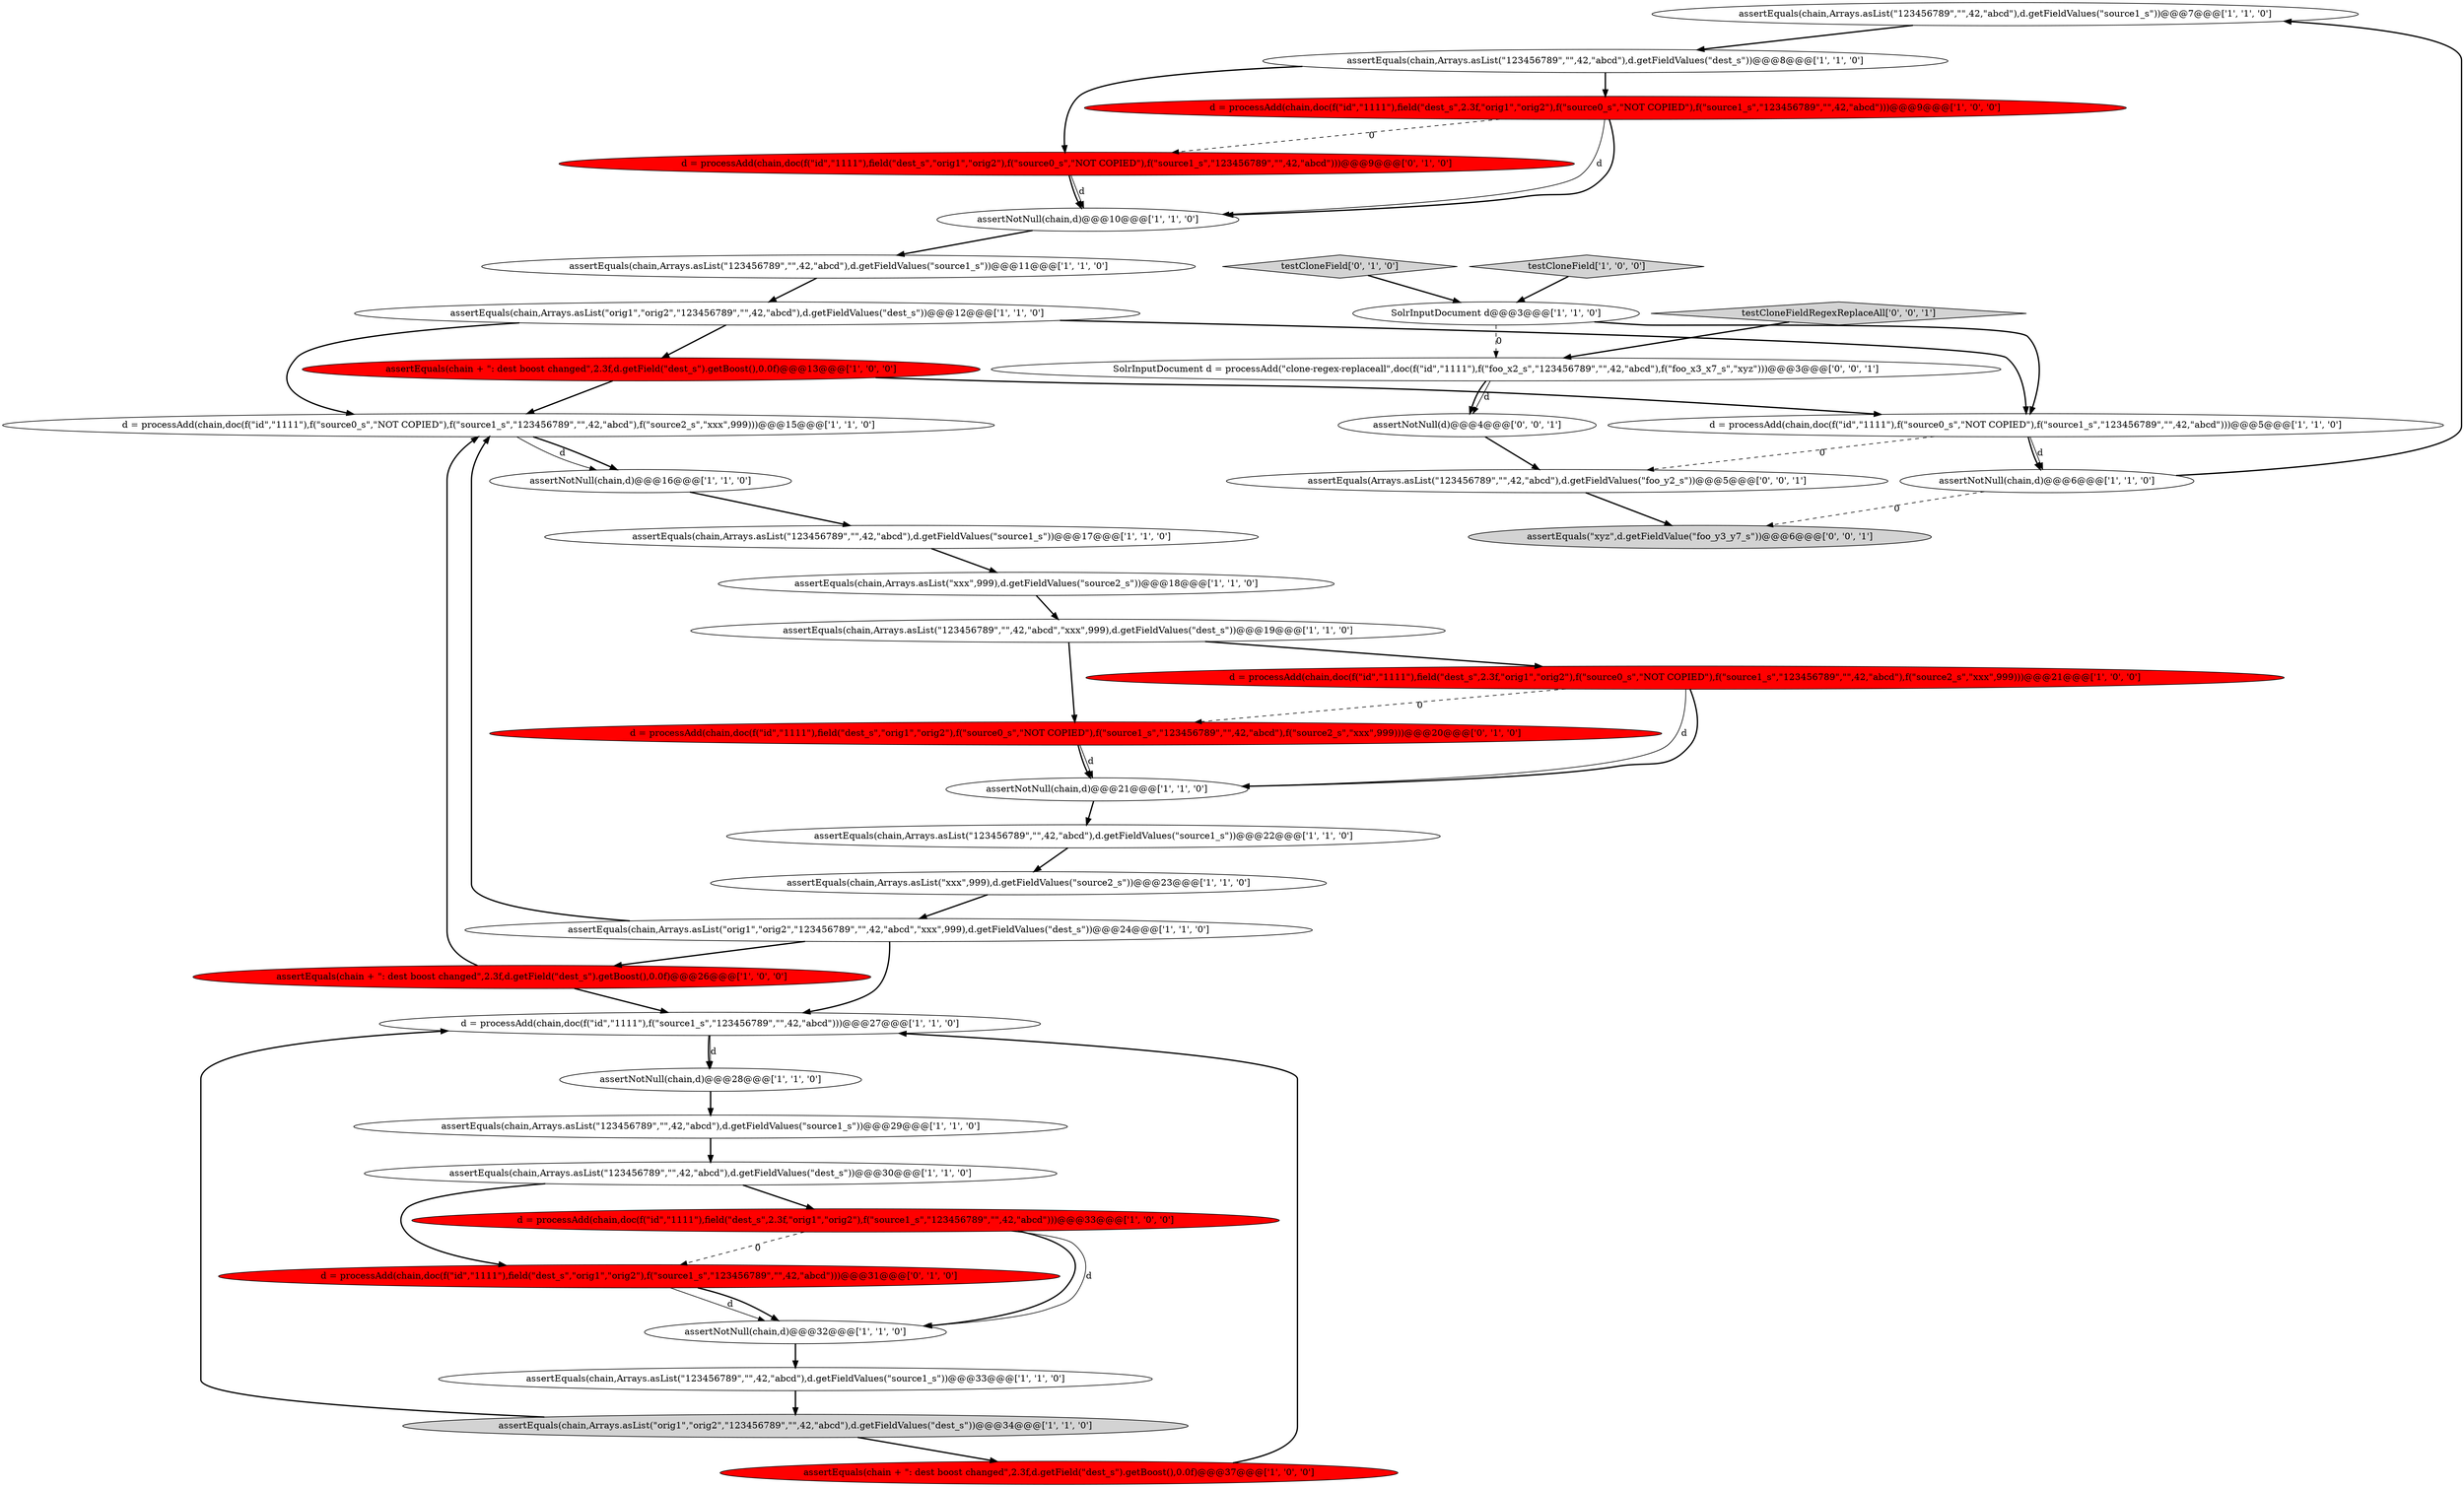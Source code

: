 digraph {
27 [style = filled, label = "assertEquals(chain,Arrays.asList(\"123456789\",\"\",42,\"abcd\"),d.getFieldValues(\"source1_s\"))@@@7@@@['1', '1', '0']", fillcolor = white, shape = ellipse image = "AAA0AAABBB1BBB"];
21 [style = filled, label = "assertEquals(chain,Arrays.asList(\"orig1\",\"orig2\",\"123456789\",\"\",42,\"abcd\"),d.getFieldValues(\"dest_s\"))@@@12@@@['1', '1', '0']", fillcolor = white, shape = ellipse image = "AAA0AAABBB1BBB"];
34 [style = filled, label = "d = processAdd(chain,doc(f(\"id\",\"1111\"),field(\"dest_s\",\"orig1\",\"orig2\"),f(\"source1_s\",\"123456789\",\"\",42,\"abcd\")))@@@31@@@['0', '1', '0']", fillcolor = red, shape = ellipse image = "AAA1AAABBB2BBB"];
4 [style = filled, label = "assertNotNull(chain,d)@@@32@@@['1', '1', '0']", fillcolor = white, shape = ellipse image = "AAA0AAABBB1BBB"];
6 [style = filled, label = "SolrInputDocument d@@@3@@@['1', '1', '0']", fillcolor = white, shape = ellipse image = "AAA0AAABBB1BBB"];
7 [style = filled, label = "assertEquals(chain,Arrays.asList(\"123456789\",\"\",42,\"abcd\"),d.getFieldValues(\"source1_s\"))@@@29@@@['1', '1', '0']", fillcolor = white, shape = ellipse image = "AAA0AAABBB1BBB"];
38 [style = filled, label = "assertEquals(Arrays.asList(\"123456789\",\"\",42,\"abcd\"),d.getFieldValues(\"foo_y2_s\"))@@@5@@@['0', '0', '1']", fillcolor = white, shape = ellipse image = "AAA0AAABBB3BBB"];
28 [style = filled, label = "assertNotNull(chain,d)@@@28@@@['1', '1', '0']", fillcolor = white, shape = ellipse image = "AAA0AAABBB1BBB"];
18 [style = filled, label = "assertEquals(chain + \": dest boost changed\",2.3f,d.getField(\"dest_s\").getBoost(),0.0f)@@@26@@@['1', '0', '0']", fillcolor = red, shape = ellipse image = "AAA1AAABBB1BBB"];
32 [style = filled, label = "d = processAdd(chain,doc(f(\"id\",\"1111\"),field(\"dest_s\",\"orig1\",\"orig2\"),f(\"source0_s\",\"NOT COPIED\"),f(\"source1_s\",\"123456789\",\"\",42,\"abcd\")))@@@9@@@['0', '1', '0']", fillcolor = red, shape = ellipse image = "AAA1AAABBB2BBB"];
37 [style = filled, label = "testCloneFieldRegexReplaceAll['0', '0', '1']", fillcolor = lightgray, shape = diamond image = "AAA0AAABBB3BBB"];
31 [style = filled, label = "testCloneField['0', '1', '0']", fillcolor = lightgray, shape = diamond image = "AAA0AAABBB2BBB"];
36 [style = filled, label = "SolrInputDocument d = processAdd(\"clone-regex-replaceall\",doc(f(\"id\",\"1111\"),f(\"foo_x2_s\",\"123456789\",\"\",42,\"abcd\"),f(\"foo_x3_x7_s\",\"xyz\")))@@@3@@@['0', '0', '1']", fillcolor = white, shape = ellipse image = "AAA0AAABBB3BBB"];
23 [style = filled, label = "assertEquals(chain,Arrays.asList(\"orig1\",\"orig2\",\"123456789\",\"\",42,\"abcd\",\"xxx\",999),d.getFieldValues(\"dest_s\"))@@@24@@@['1', '1', '0']", fillcolor = white, shape = ellipse image = "AAA0AAABBB1BBB"];
13 [style = filled, label = "assertEquals(chain,Arrays.asList(\"orig1\",\"orig2\",\"123456789\",\"\",42,\"abcd\"),d.getFieldValues(\"dest_s\"))@@@34@@@['1', '1', '0']", fillcolor = lightgray, shape = ellipse image = "AAA0AAABBB1BBB"];
26 [style = filled, label = "assertEquals(chain,Arrays.asList(\"123456789\",\"\",42,\"abcd\"),d.getFieldValues(\"source1_s\"))@@@22@@@['1', '1', '0']", fillcolor = white, shape = ellipse image = "AAA0AAABBB1BBB"];
25 [style = filled, label = "assertEquals(chain,Arrays.asList(\"123456789\",\"\",42,\"abcd\"),d.getFieldValues(\"dest_s\"))@@@30@@@['1', '1', '0']", fillcolor = white, shape = ellipse image = "AAA0AAABBB1BBB"];
8 [style = filled, label = "assertNotNull(chain,d)@@@6@@@['1', '1', '0']", fillcolor = white, shape = ellipse image = "AAA0AAABBB1BBB"];
33 [style = filled, label = "d = processAdd(chain,doc(f(\"id\",\"1111\"),field(\"dest_s\",\"orig1\",\"orig2\"),f(\"source0_s\",\"NOT COPIED\"),f(\"source1_s\",\"123456789\",\"\",42,\"abcd\"),f(\"source2_s\",\"xxx\",999)))@@@20@@@['0', '1', '0']", fillcolor = red, shape = ellipse image = "AAA1AAABBB2BBB"];
5 [style = filled, label = "assertEquals(chain + \": dest boost changed\",2.3f,d.getField(\"dest_s\").getBoost(),0.0f)@@@37@@@['1', '0', '0']", fillcolor = red, shape = ellipse image = "AAA1AAABBB1BBB"];
17 [style = filled, label = "assertEquals(chain,Arrays.asList(\"xxx\",999),d.getFieldValues(\"source2_s\"))@@@23@@@['1', '1', '0']", fillcolor = white, shape = ellipse image = "AAA0AAABBB1BBB"];
20 [style = filled, label = "assertEquals(chain,Arrays.asList(\"123456789\",\"\",42,\"abcd\"),d.getFieldValues(\"source1_s\"))@@@33@@@['1', '1', '0']", fillcolor = white, shape = ellipse image = "AAA0AAABBB1BBB"];
11 [style = filled, label = "d = processAdd(chain,doc(f(\"id\",\"1111\"),field(\"dest_s\",2.3f,\"orig1\",\"orig2\"),f(\"source1_s\",\"123456789\",\"\",42,\"abcd\")))@@@33@@@['1', '0', '0']", fillcolor = red, shape = ellipse image = "AAA1AAABBB1BBB"];
3 [style = filled, label = "assertEquals(chain,Arrays.asList(\"123456789\",\"\",42,\"abcd\"),d.getFieldValues(\"source1_s\"))@@@11@@@['1', '1', '0']", fillcolor = white, shape = ellipse image = "AAA0AAABBB1BBB"];
15 [style = filled, label = "assertEquals(chain + \": dest boost changed\",2.3f,d.getField(\"dest_s\").getBoost(),0.0f)@@@13@@@['1', '0', '0']", fillcolor = red, shape = ellipse image = "AAA1AAABBB1BBB"];
24 [style = filled, label = "assertEquals(chain,Arrays.asList(\"123456789\",\"\",42,\"abcd\"),d.getFieldValues(\"dest_s\"))@@@8@@@['1', '1', '0']", fillcolor = white, shape = ellipse image = "AAA0AAABBB1BBB"];
10 [style = filled, label = "d = processAdd(chain,doc(f(\"id\",\"1111\"),field(\"dest_s\",2.3f,\"orig1\",\"orig2\"),f(\"source0_s\",\"NOT COPIED\"),f(\"source1_s\",\"123456789\",\"\",42,\"abcd\")))@@@9@@@['1', '0', '0']", fillcolor = red, shape = ellipse image = "AAA1AAABBB1BBB"];
1 [style = filled, label = "assertEquals(chain,Arrays.asList(\"123456789\",\"\",42,\"abcd\"),d.getFieldValues(\"source1_s\"))@@@17@@@['1', '1', '0']", fillcolor = white, shape = ellipse image = "AAA0AAABBB1BBB"];
16 [style = filled, label = "assertEquals(chain,Arrays.asList(\"123456789\",\"\",42,\"abcd\",\"xxx\",999),d.getFieldValues(\"dest_s\"))@@@19@@@['1', '1', '0']", fillcolor = white, shape = ellipse image = "AAA0AAABBB1BBB"];
12 [style = filled, label = "assertNotNull(chain,d)@@@16@@@['1', '1', '0']", fillcolor = white, shape = ellipse image = "AAA0AAABBB1BBB"];
14 [style = filled, label = "d = processAdd(chain,doc(f(\"id\",\"1111\"),field(\"dest_s\",2.3f,\"orig1\",\"orig2\"),f(\"source0_s\",\"NOT COPIED\"),f(\"source1_s\",\"123456789\",\"\",42,\"abcd\"),f(\"source2_s\",\"xxx\",999)))@@@21@@@['1', '0', '0']", fillcolor = red, shape = ellipse image = "AAA1AAABBB1BBB"];
39 [style = filled, label = "assertNotNull(d)@@@4@@@['0', '0', '1']", fillcolor = white, shape = ellipse image = "AAA0AAABBB3BBB"];
0 [style = filled, label = "assertNotNull(chain,d)@@@10@@@['1', '1', '0']", fillcolor = white, shape = ellipse image = "AAA0AAABBB1BBB"];
22 [style = filled, label = "d = processAdd(chain,doc(f(\"id\",\"1111\"),f(\"source1_s\",\"123456789\",\"\",42,\"abcd\")))@@@27@@@['1', '1', '0']", fillcolor = white, shape = ellipse image = "AAA0AAABBB1BBB"];
29 [style = filled, label = "d = processAdd(chain,doc(f(\"id\",\"1111\"),f(\"source0_s\",\"NOT COPIED\"),f(\"source1_s\",\"123456789\",\"\",42,\"abcd\"),f(\"source2_s\",\"xxx\",999)))@@@15@@@['1', '1', '0']", fillcolor = white, shape = ellipse image = "AAA0AAABBB1BBB"];
30 [style = filled, label = "testCloneField['1', '0', '0']", fillcolor = lightgray, shape = diamond image = "AAA0AAABBB1BBB"];
2 [style = filled, label = "assertNotNull(chain,d)@@@21@@@['1', '1', '0']", fillcolor = white, shape = ellipse image = "AAA0AAABBB1BBB"];
9 [style = filled, label = "d = processAdd(chain,doc(f(\"id\",\"1111\"),f(\"source0_s\",\"NOT COPIED\"),f(\"source1_s\",\"123456789\",\"\",42,\"abcd\")))@@@5@@@['1', '1', '0']", fillcolor = white, shape = ellipse image = "AAA0AAABBB1BBB"];
35 [style = filled, label = "assertEquals(\"xyz\",d.getFieldValue(\"foo_y3_y7_s\"))@@@6@@@['0', '0', '1']", fillcolor = lightgray, shape = ellipse image = "AAA0AAABBB3BBB"];
19 [style = filled, label = "assertEquals(chain,Arrays.asList(\"xxx\",999),d.getFieldValues(\"source2_s\"))@@@18@@@['1', '1', '0']", fillcolor = white, shape = ellipse image = "AAA0AAABBB1BBB"];
24->10 [style = bold, label=""];
0->3 [style = bold, label=""];
34->4 [style = solid, label="d"];
2->26 [style = bold, label=""];
20->13 [style = bold, label=""];
37->36 [style = bold, label=""];
25->34 [style = bold, label=""];
26->17 [style = bold, label=""];
10->0 [style = solid, label="d"];
11->34 [style = dashed, label="0"];
21->15 [style = bold, label=""];
32->0 [style = bold, label=""];
11->4 [style = bold, label=""];
24->32 [style = bold, label=""];
8->35 [style = dashed, label="0"];
33->2 [style = bold, label=""];
28->7 [style = bold, label=""];
22->28 [style = bold, label=""];
30->6 [style = bold, label=""];
9->8 [style = bold, label=""];
12->1 [style = bold, label=""];
14->33 [style = dashed, label="0"];
29->12 [style = solid, label="d"];
17->23 [style = bold, label=""];
36->39 [style = bold, label=""];
11->4 [style = solid, label="d"];
19->16 [style = bold, label=""];
23->29 [style = bold, label=""];
18->29 [style = bold, label=""];
29->12 [style = bold, label=""];
18->22 [style = bold, label=""];
21->9 [style = bold, label=""];
21->29 [style = bold, label=""];
23->22 [style = bold, label=""];
31->6 [style = bold, label=""];
9->8 [style = solid, label="d"];
14->2 [style = solid, label="d"];
10->32 [style = dashed, label="0"];
16->33 [style = bold, label=""];
15->9 [style = bold, label=""];
25->11 [style = bold, label=""];
33->2 [style = solid, label="d"];
6->36 [style = dashed, label="0"];
10->0 [style = bold, label=""];
4->20 [style = bold, label=""];
13->5 [style = bold, label=""];
39->38 [style = bold, label=""];
34->4 [style = bold, label=""];
16->14 [style = bold, label=""];
3->21 [style = bold, label=""];
27->24 [style = bold, label=""];
14->2 [style = bold, label=""];
7->25 [style = bold, label=""];
13->22 [style = bold, label=""];
32->0 [style = solid, label="d"];
6->9 [style = bold, label=""];
1->19 [style = bold, label=""];
38->35 [style = bold, label=""];
8->27 [style = bold, label=""];
5->22 [style = bold, label=""];
23->18 [style = bold, label=""];
15->29 [style = bold, label=""];
9->38 [style = dashed, label="0"];
22->28 [style = solid, label="d"];
36->39 [style = solid, label="d"];
}
